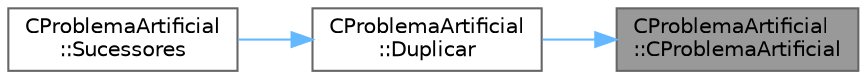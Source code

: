 digraph "CProblemaArtificial::CProblemaArtificial"
{
 // LATEX_PDF_SIZE
  bgcolor="transparent";
  edge [fontname=Helvetica,fontsize=10,labelfontname=Helvetica,labelfontsize=10];
  node [fontname=Helvetica,fontsize=10,shape=box,height=0.2,width=0.4];
  rankdir="RL";
  Node1 [id="Node000001",label="CProblemaArtificial\l::CProblemaArtificial",height=0.2,width=0.4,color="gray40", fillcolor="grey60", style="filled", fontcolor="black",tooltip=" "];
  Node1 -> Node2 [id="edge1_Node000001_Node000002",dir="back",color="steelblue1",style="solid",tooltip=" "];
  Node2 [id="Node000002",label="CProblemaArtificial\l::Duplicar",height=0.2,width=0.4,color="grey40", fillcolor="white", style="filled",URL="$classCProblemaArtificial.html#ada920ffe8fe97913ef87196864618a48",tooltip="Cria um objecto que é uma cópia deste."];
  Node2 -> Node3 [id="edge2_Node000002_Node000003",dir="back",color="steelblue1",style="solid",tooltip=" "];
  Node3 [id="Node000003",label="CProblemaArtificial\l::Sucessores",height=0.2,width=0.4,color="grey40", fillcolor="white", style="filled",URL="$classCProblemaArtificial.html#a8ecd3995c8ce751d5da10cc20709175c",tooltip="Coloca em sucessores a lista de estados sucessores."];
}
